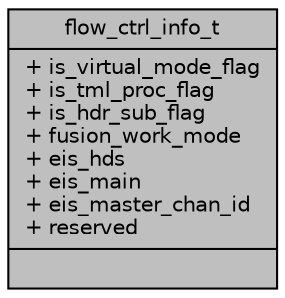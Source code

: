digraph "flow_ctrl_info_t"
{
 // INTERACTIVE_SVG=YES
 // LATEX_PDF_SIZE
  bgcolor="transparent";
  edge [fontname="Helvetica",fontsize="10",labelfontname="Helvetica",labelfontsize="10"];
  node [fontname="Helvetica",fontsize="10",shape=record];
  Node1 [label="{flow_ctrl_info_t\n|+ is_virtual_mode_flag\l+ is_tml_proc_flag\l+ is_hdr_sub_flag\l+ fusion_work_mode\l+ eis_hds\l+ eis_main\l+ eis_master_chan_id\l+ reserved\l|}",height=0.2,width=0.4,color="black", fillcolor="grey75", style="filled", fontcolor="black",tooltip=" "];
}
